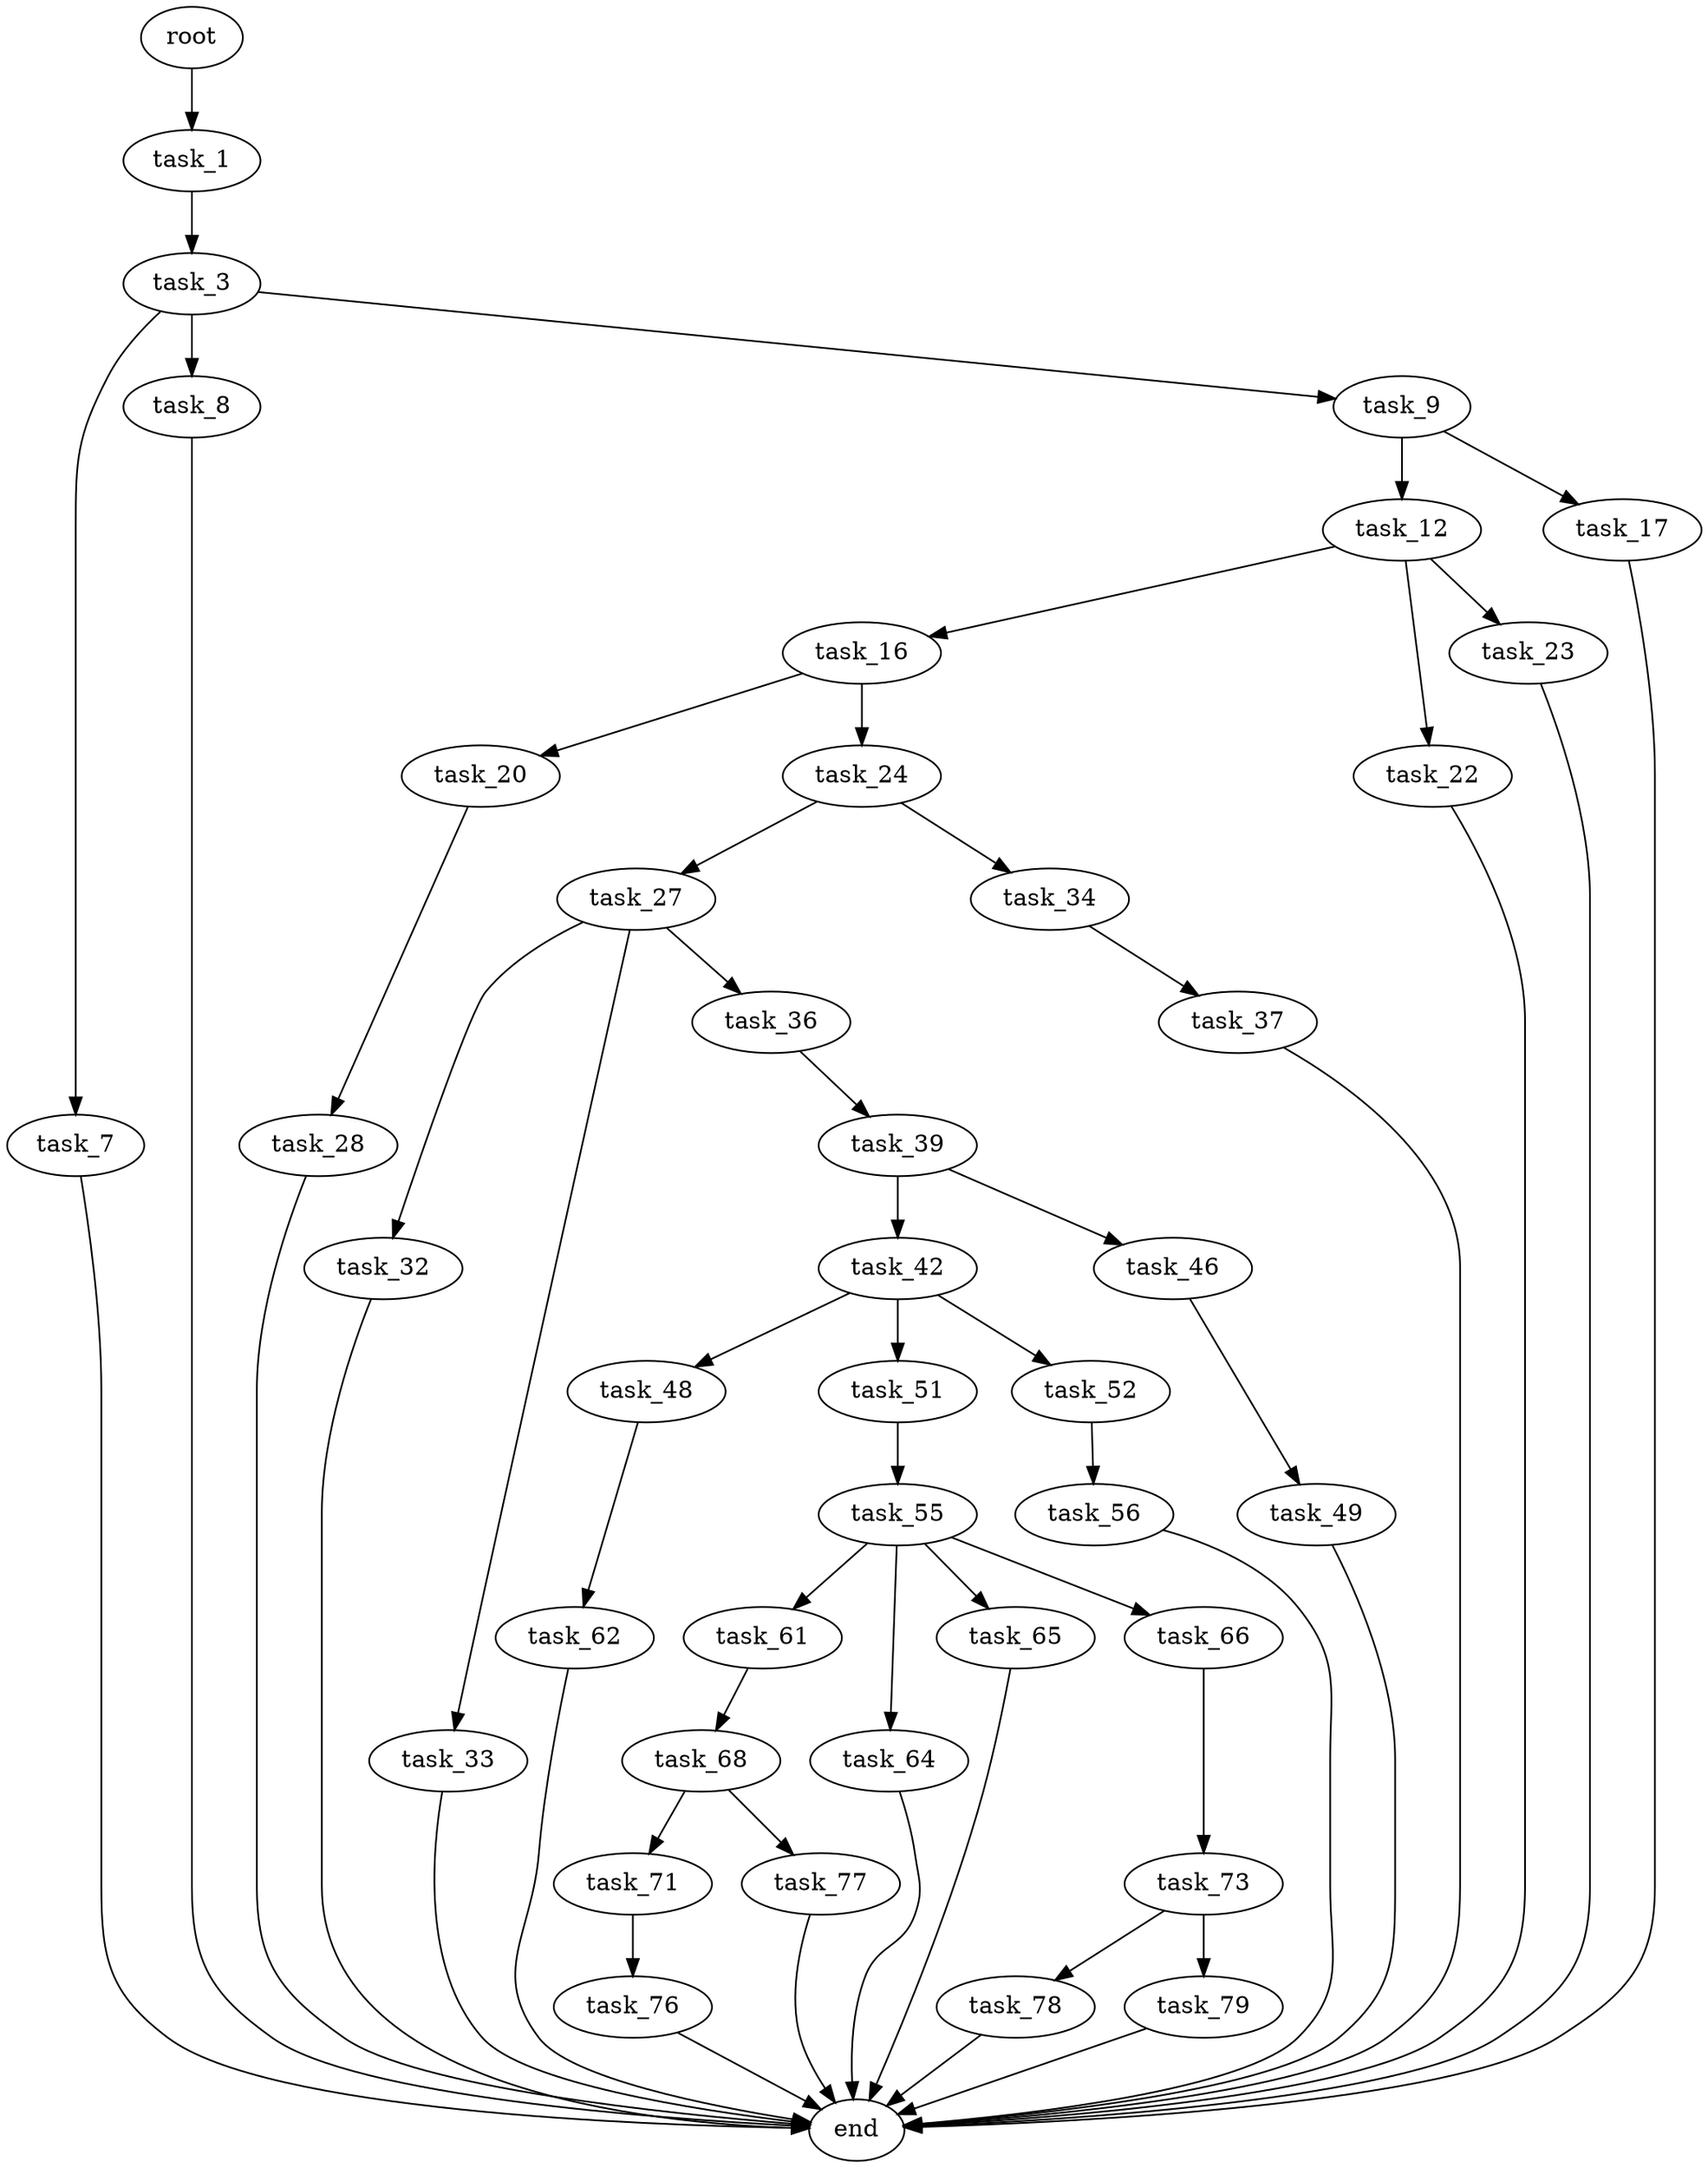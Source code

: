 digraph G {
  root [size="0.000000"];
  task_1 [size="549755813888.000000"];
  task_3 [size="8589934592.000000"];
  task_7 [size="2215985067.000000"];
  task_8 [size="134217728000.000000"];
  task_9 [size="13336258945.000000"];
  task_12 [size="7861669597.000000"];
  task_16 [size="134217728000.000000"];
  task_17 [size="526100513774.000000"];
  task_20 [size="288732009517.000000"];
  task_22 [size="141821910345.000000"];
  task_23 [size="1073741824000.000000"];
  task_24 [size="134217728000.000000"];
  task_27 [size="32838290929.000000"];
  task_28 [size="42996152887.000000"];
  task_32 [size="28991029248.000000"];
  task_33 [size="23860303592.000000"];
  task_34 [size="27413717976.000000"];
  task_36 [size="28991029248.000000"];
  task_37 [size="24929420732.000000"];
  task_39 [size="11961705953.000000"];
  task_42 [size="36197271682.000000"];
  task_46 [size="28991029248.000000"];
  task_48 [size="368293445632.000000"];
  task_49 [size="25219009927.000000"];
  task_51 [size="1073741824000.000000"];
  task_52 [size="3171403867.000000"];
  task_55 [size="15287831026.000000"];
  task_56 [size="8589934592.000000"];
  task_61 [size="862118044.000000"];
  task_62 [size="231928233984.000000"];
  task_64 [size="576810574290.000000"];
  task_65 [size="322146581486.000000"];
  task_66 [size="1271056533957.000000"];
  task_68 [size="368293445632.000000"];
  task_71 [size="782757789696.000000"];
  task_73 [size="406596867.000000"];
  task_76 [size="9267330719.000000"];
  task_77 [size="544720431836.000000"];
  task_78 [size="28991029248.000000"];
  task_79 [size="1073741824000.000000"];
  end [size="0.000000"];

  root -> task_1 [size="1.000000"];
  task_1 -> task_3 [size="536870912.000000"];
  task_3 -> task_7 [size="33554432.000000"];
  task_3 -> task_8 [size="33554432.000000"];
  task_3 -> task_9 [size="33554432.000000"];
  task_7 -> end [size="1.000000"];
  task_8 -> end [size="1.000000"];
  task_9 -> task_12 [size="536870912.000000"];
  task_9 -> task_17 [size="536870912.000000"];
  task_12 -> task_16 [size="33554432.000000"];
  task_12 -> task_22 [size="33554432.000000"];
  task_12 -> task_23 [size="33554432.000000"];
  task_16 -> task_20 [size="209715200.000000"];
  task_16 -> task_24 [size="209715200.000000"];
  task_17 -> end [size="1.000000"];
  task_20 -> task_28 [size="301989888.000000"];
  task_22 -> end [size="1.000000"];
  task_23 -> end [size="1.000000"];
  task_24 -> task_27 [size="209715200.000000"];
  task_24 -> task_34 [size="209715200.000000"];
  task_27 -> task_32 [size="33554432.000000"];
  task_27 -> task_33 [size="33554432.000000"];
  task_27 -> task_36 [size="33554432.000000"];
  task_28 -> end [size="1.000000"];
  task_32 -> end [size="1.000000"];
  task_33 -> end [size="1.000000"];
  task_34 -> task_37 [size="536870912.000000"];
  task_36 -> task_39 [size="75497472.000000"];
  task_37 -> end [size="1.000000"];
  task_39 -> task_42 [size="411041792.000000"];
  task_39 -> task_46 [size="411041792.000000"];
  task_42 -> task_48 [size="679477248.000000"];
  task_42 -> task_51 [size="679477248.000000"];
  task_42 -> task_52 [size="679477248.000000"];
  task_46 -> task_49 [size="75497472.000000"];
  task_48 -> task_62 [size="411041792.000000"];
  task_49 -> end [size="1.000000"];
  task_51 -> task_55 [size="838860800.000000"];
  task_52 -> task_56 [size="301989888.000000"];
  task_55 -> task_61 [size="411041792.000000"];
  task_55 -> task_64 [size="411041792.000000"];
  task_55 -> task_65 [size="411041792.000000"];
  task_55 -> task_66 [size="411041792.000000"];
  task_56 -> end [size="1.000000"];
  task_61 -> task_68 [size="75497472.000000"];
  task_62 -> end [size="1.000000"];
  task_64 -> end [size="1.000000"];
  task_65 -> end [size="1.000000"];
  task_66 -> task_73 [size="838860800.000000"];
  task_68 -> task_71 [size="411041792.000000"];
  task_68 -> task_77 [size="411041792.000000"];
  task_71 -> task_76 [size="679477248.000000"];
  task_73 -> task_78 [size="33554432.000000"];
  task_73 -> task_79 [size="33554432.000000"];
  task_76 -> end [size="1.000000"];
  task_77 -> end [size="1.000000"];
  task_78 -> end [size="1.000000"];
  task_79 -> end [size="1.000000"];
}

